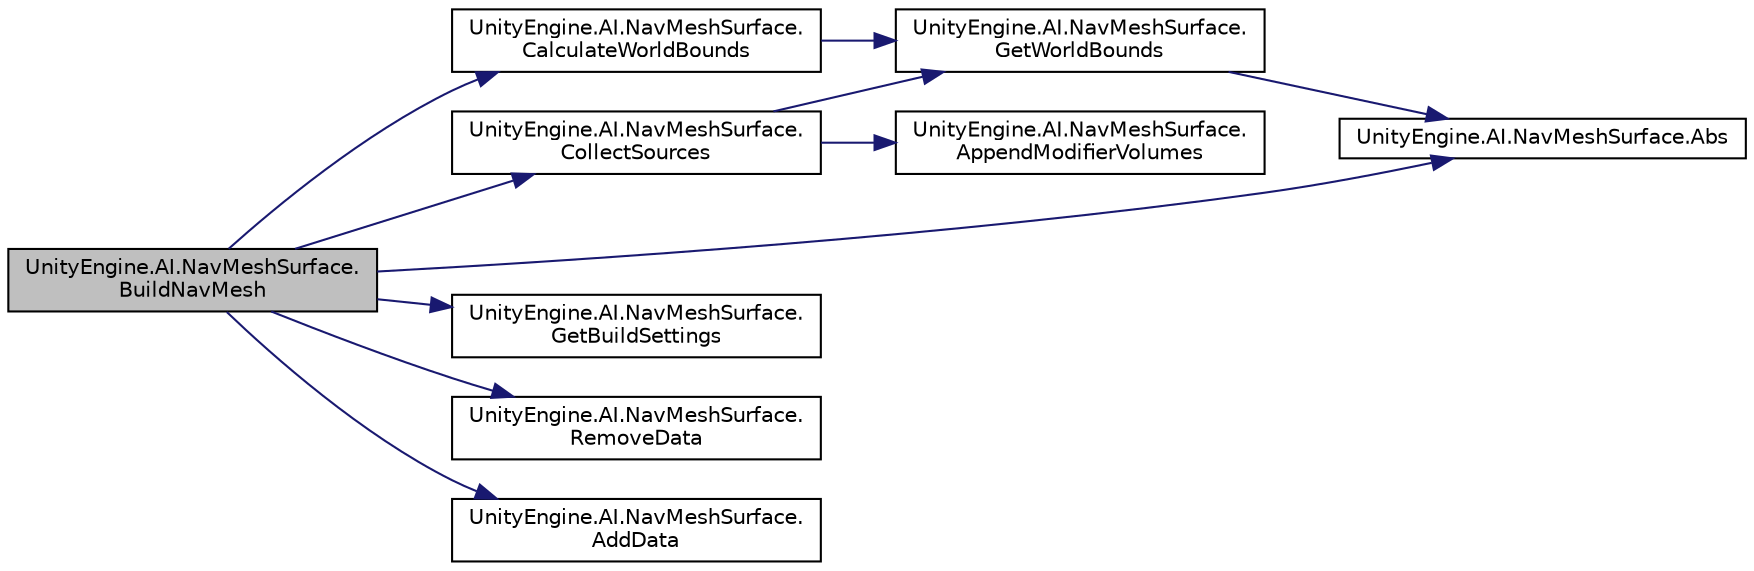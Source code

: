 digraph "UnityEngine.AI.NavMeshSurface.BuildNavMesh"
{
 // LATEX_PDF_SIZE
  edge [fontname="Helvetica",fontsize="10",labelfontname="Helvetica",labelfontsize="10"];
  node [fontname="Helvetica",fontsize="10",shape=record];
  rankdir="LR";
  Node3 [label="UnityEngine.AI.NavMeshSurface.\lBuildNavMesh",height=0.2,width=0.4,color="black", fillcolor="grey75", style="filled", fontcolor="black",tooltip=" "];
  Node3 -> Node4 [color="midnightblue",fontsize="10",style="solid",fontname="Helvetica"];
  Node4 [label="UnityEngine.AI.NavMeshSurface.\lCollectSources",height=0.2,width=0.4,color="black", fillcolor="white", style="filled",URL="$class_unity_engine_1_1_a_i_1_1_nav_mesh_surface.html#a9601967a4c230416d0d3e59950bda3f1",tooltip=" "];
  Node4 -> Node5 [color="midnightblue",fontsize="10",style="solid",fontname="Helvetica"];
  Node5 [label="UnityEngine.AI.NavMeshSurface.\lGetWorldBounds",height=0.2,width=0.4,color="black", fillcolor="white", style="filled",URL="$class_unity_engine_1_1_a_i_1_1_nav_mesh_surface.html#a150ec663d0fe35cb17dde4cae86bfc8c",tooltip=" "];
  Node5 -> Node6 [color="midnightblue",fontsize="10",style="solid",fontname="Helvetica"];
  Node6 [label="UnityEngine.AI.NavMeshSurface.Abs",height=0.2,width=0.4,color="black", fillcolor="white", style="filled",URL="$class_unity_engine_1_1_a_i_1_1_nav_mesh_surface.html#ada1d98991b8fe1ded55c3f12601e9aa8",tooltip=" "];
  Node4 -> Node7 [color="midnightblue",fontsize="10",style="solid",fontname="Helvetica"];
  Node7 [label="UnityEngine.AI.NavMeshSurface.\lAppendModifierVolumes",height=0.2,width=0.4,color="black", fillcolor="white", style="filled",URL="$class_unity_engine_1_1_a_i_1_1_nav_mesh_surface.html#ab7d94cb7ef7119ca7cc3a7a30f1c8cb2",tooltip=" "];
  Node3 -> Node6 [color="midnightblue",fontsize="10",style="solid",fontname="Helvetica"];
  Node3 -> Node8 [color="midnightblue",fontsize="10",style="solid",fontname="Helvetica"];
  Node8 [label="UnityEngine.AI.NavMeshSurface.\lCalculateWorldBounds",height=0.2,width=0.4,color="black", fillcolor="white", style="filled",URL="$class_unity_engine_1_1_a_i_1_1_nav_mesh_surface.html#a0661fa8406d166aca8ae06007cce13b2",tooltip=" "];
  Node8 -> Node5 [color="midnightblue",fontsize="10",style="solid",fontname="Helvetica"];
  Node3 -> Node9 [color="midnightblue",fontsize="10",style="solid",fontname="Helvetica"];
  Node9 [label="UnityEngine.AI.NavMeshSurface.\lGetBuildSettings",height=0.2,width=0.4,color="black", fillcolor="white", style="filled",URL="$class_unity_engine_1_1_a_i_1_1_nav_mesh_surface.html#a29b3013714ce2cb0f40489b0094cde15",tooltip=" "];
  Node3 -> Node10 [color="midnightblue",fontsize="10",style="solid",fontname="Helvetica"];
  Node10 [label="UnityEngine.AI.NavMeshSurface.\lRemoveData",height=0.2,width=0.4,color="black", fillcolor="white", style="filled",URL="$class_unity_engine_1_1_a_i_1_1_nav_mesh_surface.html#ab172d2aeaa1fc33361ec519b34e30bda",tooltip=" "];
  Node3 -> Node11 [color="midnightblue",fontsize="10",style="solid",fontname="Helvetica"];
  Node11 [label="UnityEngine.AI.NavMeshSurface.\lAddData",height=0.2,width=0.4,color="black", fillcolor="white", style="filled",URL="$class_unity_engine_1_1_a_i_1_1_nav_mesh_surface.html#a59cb54cd1345b7f9f5ec569740249fbc",tooltip=" "];
}
